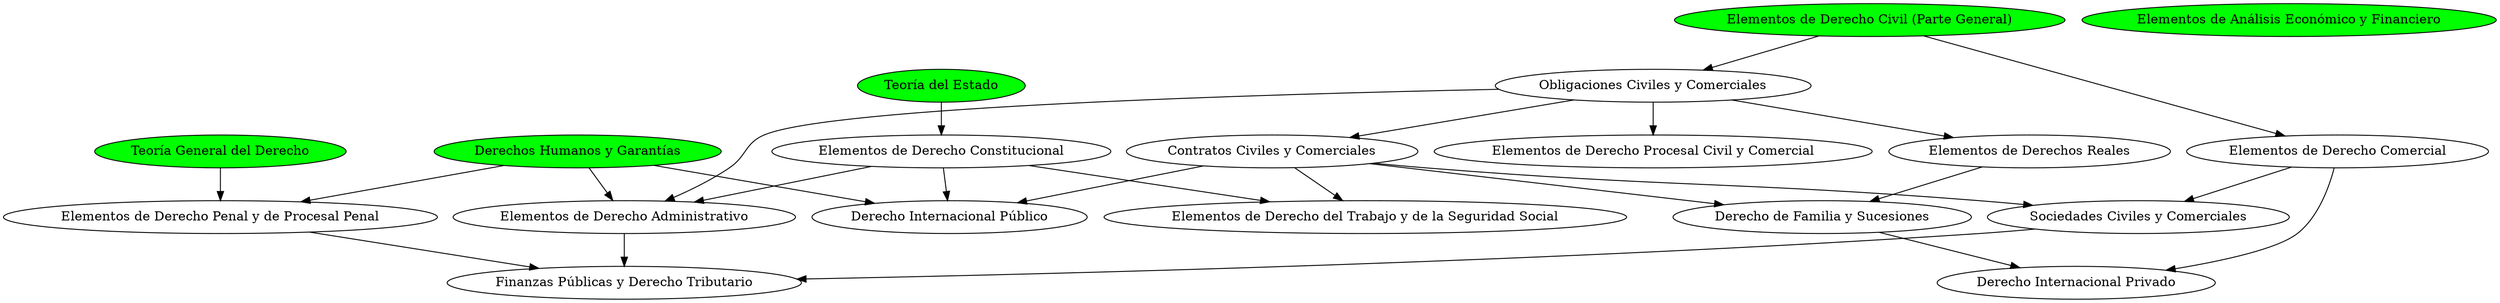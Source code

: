 digraph {
    131[label="Teoría General del Derecho" fillcolor="green" style="filled"]
    132[label="Teoría del Estado" fillcolor="green" style="filled"]
    133[label="Derechos Humanos y Garantías" fillcolor="green" style="filled"]
    134[label="Elementos de Derecho Constitucional"]
    135[label="Elementos de Derecho Civil (Parte General)" fillcolor="green" style="filled"]
    136[label="Obligaciones Civiles y Comerciales"]
    145[label="Elementos de Derecho Comercial"]
    137[label="Contratos Civiles y Comerciales"]
    138[label="Elementos de Derecho Procesal Civil y Comercial"]
    139[label="Elementos de Derecho Penal y de Procesal Penal"]
    140[label="Elementos de Derechos Reales"]
    141[label="Elementos de Derecho Administrativo"]
    142[label="Elementos de Derecho del Trabajo y de la Seguridad Social"]
    144[label="Elementos de Análisis Económico y Financiero" fillcolor="green" style="filled"]
    163[label="Derecho Internacional Público"]
    162[label="Sociedades Civiles y Comerciales"]
    167[label="Derecho de Familia y Sucesiones"]
    169[label="Derecho Internacional Privado"]
    168[label="Finanzas Públicas y Derecho Tributario"]
    131->139
    139->168
    132->134
    134->141
    134->142
    137->142
    134->163
    141->168
    133->141
    133->139
    136->141
    162->168
    145->162
    137->162
    136->137
    136->138
    135->136
    137->163
    133->163
    145->169
    167->169
    137->167
    140->167
    135->145
    136->140
}
